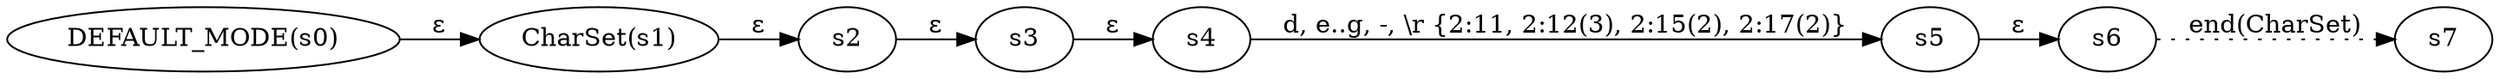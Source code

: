 digraph ATN {
  rankdir=LR;

  "DEFAULT_MODE(s0)" -> "CharSet(s1)" [label=ε]
  "CharSet(s1)" -> s2 [label=ε]
  s2 -> s3 [label=ε]
  s3 -> s4 [label=ε]
  s4 -> s5 [label="d, e..g, -, \\r {2:11, 2:12(3), 2:15(2), 2:17(2)}"]
  s5 -> s6 [label=ε]
  s6 -> s7 [label="end(CharSet)", style=dotted]
}